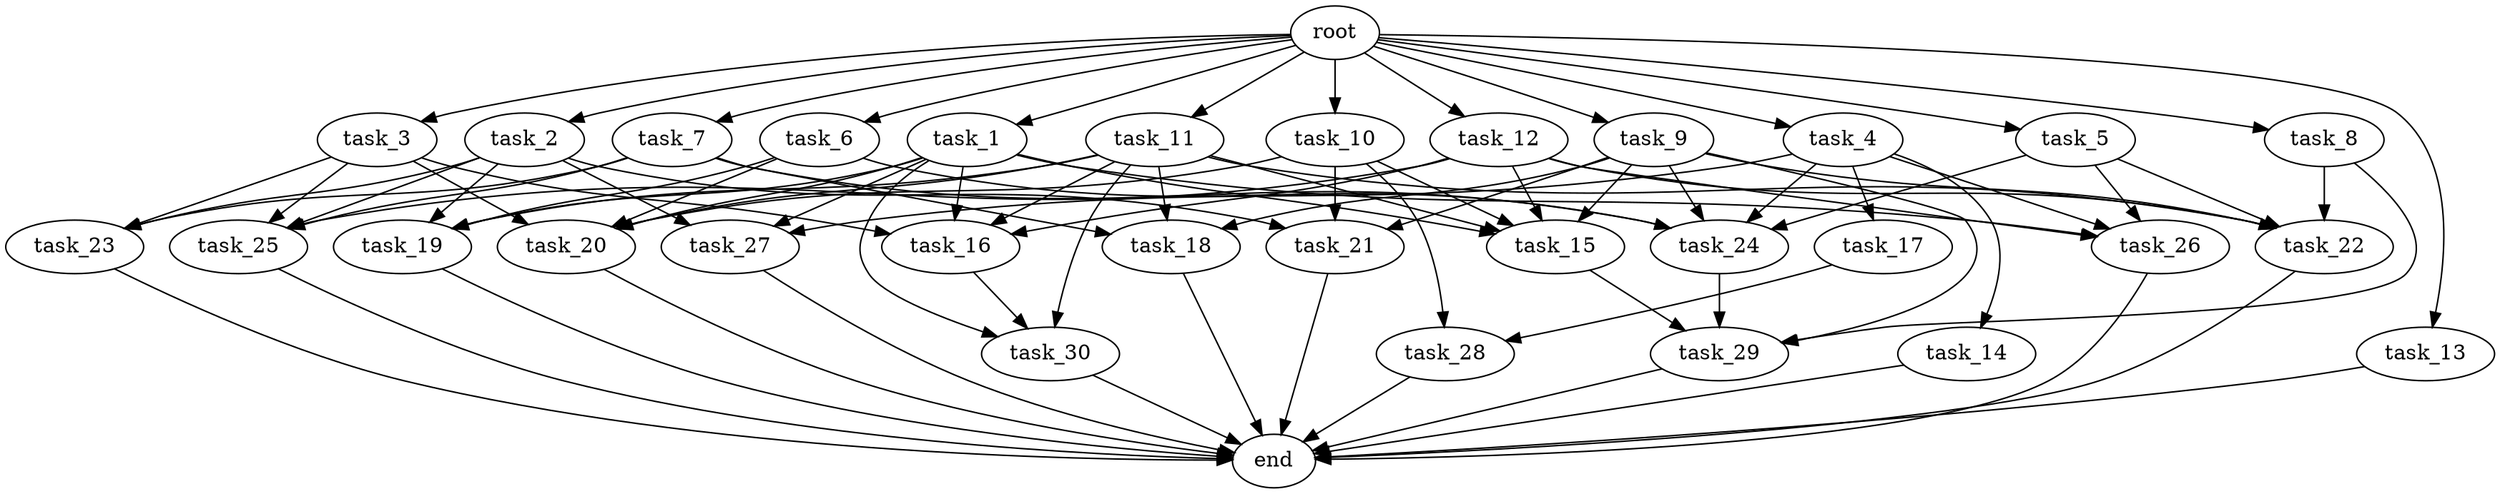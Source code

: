 digraph G {
  root [size="0.000000e+00"];
  task_1 [size="4.633530e+10"];
  task_2 [size="4.158584e+10"];
  task_3 [size="5.144112e+09"];
  task_4 [size="9.477307e+10"];
  task_5 [size="8.970492e+10"];
  task_6 [size="9.227545e+10"];
  task_7 [size="2.954885e+10"];
  task_8 [size="5.321403e+09"];
  task_9 [size="4.651429e+10"];
  task_10 [size="3.866182e+10"];
  task_11 [size="6.534667e+10"];
  task_12 [size="4.334390e+10"];
  task_13 [size="5.982766e+10"];
  task_14 [size="3.548389e+10"];
  task_15 [size="5.126102e+10"];
  task_16 [size="4.771604e+10"];
  task_17 [size="9.339838e+10"];
  task_18 [size="8.686422e+10"];
  task_19 [size="4.795106e+10"];
  task_20 [size="3.525472e+10"];
  task_21 [size="1.935600e+10"];
  task_22 [size="9.219931e+10"];
  task_23 [size="1.660288e+10"];
  task_24 [size="9.921004e+10"];
  task_25 [size="1.460244e+10"];
  task_26 [size="7.111339e+10"];
  task_27 [size="2.696816e+10"];
  task_28 [size="2.478104e+09"];
  task_29 [size="2.187719e+10"];
  task_30 [size="5.211389e+10"];
  end [size="0.000000e+00"];

  root -> task_1 [size="1.000000e-12"];
  root -> task_2 [size="1.000000e-12"];
  root -> task_3 [size="1.000000e-12"];
  root -> task_4 [size="1.000000e-12"];
  root -> task_5 [size="1.000000e-12"];
  root -> task_6 [size="1.000000e-12"];
  root -> task_7 [size="1.000000e-12"];
  root -> task_8 [size="1.000000e-12"];
  root -> task_9 [size="1.000000e-12"];
  root -> task_10 [size="1.000000e-12"];
  root -> task_11 [size="1.000000e-12"];
  root -> task_12 [size="1.000000e-12"];
  root -> task_13 [size="1.000000e-12"];
  task_1 -> task_15 [size="1.025220e+08"];
  task_1 -> task_16 [size="1.192901e+08"];
  task_1 -> task_19 [size="1.198776e+08"];
  task_1 -> task_20 [size="7.050944e+07"];
  task_1 -> task_26 [size="1.777835e+08"];
  task_1 -> task_27 [size="8.989388e+07"];
  task_1 -> task_30 [size="1.737130e+08"];
  task_2 -> task_19 [size="1.198776e+08"];
  task_2 -> task_21 [size="6.451998e+07"];
  task_2 -> task_23 [size="5.534293e+07"];
  task_2 -> task_25 [size="3.650611e+07"];
  task_2 -> task_27 [size="8.989388e+07"];
  task_3 -> task_16 [size="1.192901e+08"];
  task_3 -> task_20 [size="7.050944e+07"];
  task_3 -> task_23 [size="5.534293e+07"];
  task_3 -> task_25 [size="3.650611e+07"];
  task_4 -> task_14 [size="3.548389e+08"];
  task_4 -> task_17 [size="9.339838e+08"];
  task_4 -> task_24 [size="1.984201e+08"];
  task_4 -> task_26 [size="1.777835e+08"];
  task_4 -> task_27 [size="8.989388e+07"];
  task_5 -> task_22 [size="1.843986e+08"];
  task_5 -> task_24 [size="1.984201e+08"];
  task_5 -> task_26 [size="1.777835e+08"];
  task_6 -> task_19 [size="1.198776e+08"];
  task_6 -> task_20 [size="7.050944e+07"];
  task_6 -> task_24 [size="1.984201e+08"];
  task_7 -> task_18 [size="2.895474e+08"];
  task_7 -> task_23 [size="5.534293e+07"];
  task_7 -> task_24 [size="1.984201e+08"];
  task_7 -> task_25 [size="3.650611e+07"];
  task_8 -> task_22 [size="1.843986e+08"];
  task_8 -> task_29 [size="5.469298e+07"];
  task_9 -> task_15 [size="1.025220e+08"];
  task_9 -> task_18 [size="2.895474e+08"];
  task_9 -> task_21 [size="6.451998e+07"];
  task_9 -> task_22 [size="1.843986e+08"];
  task_9 -> task_24 [size="1.984201e+08"];
  task_9 -> task_29 [size="5.469298e+07"];
  task_10 -> task_15 [size="1.025220e+08"];
  task_10 -> task_20 [size="7.050944e+07"];
  task_10 -> task_21 [size="6.451998e+07"];
  task_10 -> task_28 [size="1.239052e+07"];
  task_11 -> task_15 [size="1.025220e+08"];
  task_11 -> task_16 [size="1.192901e+08"];
  task_11 -> task_18 [size="2.895474e+08"];
  task_11 -> task_19 [size="1.198776e+08"];
  task_11 -> task_20 [size="7.050944e+07"];
  task_11 -> task_22 [size="1.843986e+08"];
  task_11 -> task_30 [size="1.737130e+08"];
  task_12 -> task_15 [size="1.025220e+08"];
  task_12 -> task_16 [size="1.192901e+08"];
  task_12 -> task_22 [size="1.843986e+08"];
  task_12 -> task_25 [size="3.650611e+07"];
  task_12 -> task_26 [size="1.777835e+08"];
  task_13 -> end [size="1.000000e-12"];
  task_14 -> end [size="1.000000e-12"];
  task_15 -> task_29 [size="5.469298e+07"];
  task_16 -> task_30 [size="1.737130e+08"];
  task_17 -> task_28 [size="1.239052e+07"];
  task_18 -> end [size="1.000000e-12"];
  task_19 -> end [size="1.000000e-12"];
  task_20 -> end [size="1.000000e-12"];
  task_21 -> end [size="1.000000e-12"];
  task_22 -> end [size="1.000000e-12"];
  task_23 -> end [size="1.000000e-12"];
  task_24 -> task_29 [size="5.469298e+07"];
  task_25 -> end [size="1.000000e-12"];
  task_26 -> end [size="1.000000e-12"];
  task_27 -> end [size="1.000000e-12"];
  task_28 -> end [size="1.000000e-12"];
  task_29 -> end [size="1.000000e-12"];
  task_30 -> end [size="1.000000e-12"];
}
